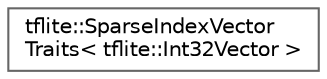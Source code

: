 digraph "Graphical Class Hierarchy"
{
 // LATEX_PDF_SIZE
  bgcolor="transparent";
  edge [fontname=Helvetica,fontsize=10,labelfontname=Helvetica,labelfontsize=10];
  node [fontname=Helvetica,fontsize=10,shape=box,height=0.2,width=0.4];
  rankdir="LR";
  Node0 [id="Node000000",label="tflite::SparseIndexVector\lTraits\< tflite::Int32Vector \>",height=0.2,width=0.4,color="grey40", fillcolor="white", style="filled",URL="$structtflite_1_1_sparse_index_vector_traits_3_01tflite_1_1_int32_vector_01_4.html",tooltip=" "];
}
